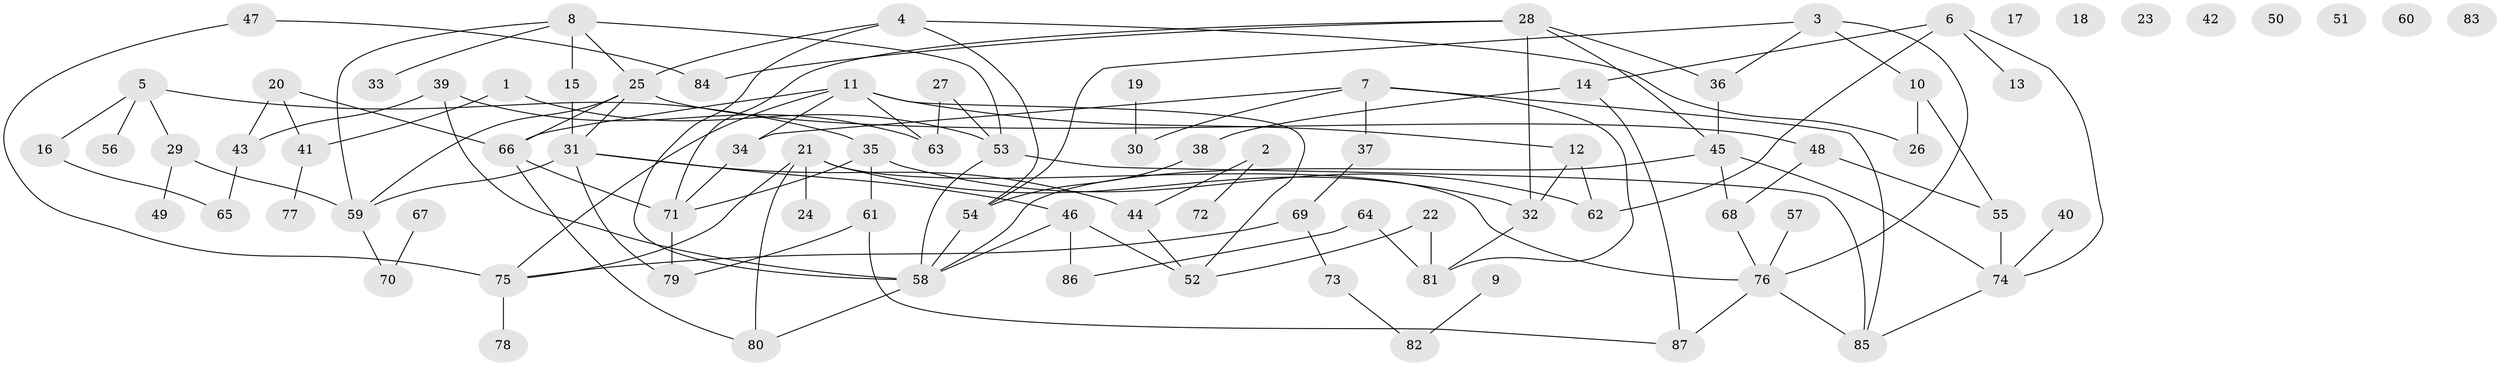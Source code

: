 // coarse degree distribution, {8: 0.034482758620689655, 1: 0.20689655172413793, 3: 0.2413793103448276, 5: 0.10344827586206896, 4: 0.13793103448275862, 2: 0.10344827586206896, 7: 0.06896551724137931, 9: 0.06896551724137931, 10: 0.034482758620689655}
// Generated by graph-tools (version 1.1) at 2025/35/03/04/25 23:35:57]
// undirected, 87 vertices, 121 edges
graph export_dot {
  node [color=gray90,style=filled];
  1;
  2;
  3;
  4;
  5;
  6;
  7;
  8;
  9;
  10;
  11;
  12;
  13;
  14;
  15;
  16;
  17;
  18;
  19;
  20;
  21;
  22;
  23;
  24;
  25;
  26;
  27;
  28;
  29;
  30;
  31;
  32;
  33;
  34;
  35;
  36;
  37;
  38;
  39;
  40;
  41;
  42;
  43;
  44;
  45;
  46;
  47;
  48;
  49;
  50;
  51;
  52;
  53;
  54;
  55;
  56;
  57;
  58;
  59;
  60;
  61;
  62;
  63;
  64;
  65;
  66;
  67;
  68;
  69;
  70;
  71;
  72;
  73;
  74;
  75;
  76;
  77;
  78;
  79;
  80;
  81;
  82;
  83;
  84;
  85;
  86;
  87;
  1 -- 41;
  1 -- 53;
  2 -- 44;
  2 -- 72;
  3 -- 10;
  3 -- 36;
  3 -- 54;
  3 -- 76;
  4 -- 25;
  4 -- 26;
  4 -- 54;
  4 -- 58;
  5 -- 16;
  5 -- 29;
  5 -- 35;
  5 -- 56;
  6 -- 13;
  6 -- 14;
  6 -- 62;
  6 -- 74;
  7 -- 30;
  7 -- 34;
  7 -- 37;
  7 -- 81;
  7 -- 85;
  8 -- 15;
  8 -- 25;
  8 -- 33;
  8 -- 53;
  8 -- 59;
  9 -- 82;
  10 -- 26;
  10 -- 55;
  11 -- 12;
  11 -- 34;
  11 -- 52;
  11 -- 63;
  11 -- 66;
  11 -- 75;
  12 -- 32;
  12 -- 62;
  14 -- 38;
  14 -- 87;
  15 -- 31;
  16 -- 65;
  19 -- 30;
  20 -- 41;
  20 -- 43;
  20 -- 66;
  21 -- 24;
  21 -- 32;
  21 -- 75;
  21 -- 76;
  21 -- 80;
  22 -- 52;
  22 -- 81;
  25 -- 31;
  25 -- 48;
  25 -- 59;
  25 -- 66;
  27 -- 53;
  27 -- 63;
  28 -- 32;
  28 -- 36;
  28 -- 45;
  28 -- 71;
  28 -- 84;
  29 -- 49;
  29 -- 59;
  31 -- 44;
  31 -- 46;
  31 -- 59;
  31 -- 79;
  32 -- 81;
  34 -- 71;
  35 -- 61;
  35 -- 62;
  35 -- 71;
  36 -- 45;
  37 -- 69;
  38 -- 54;
  39 -- 43;
  39 -- 58;
  39 -- 63;
  40 -- 74;
  41 -- 77;
  43 -- 65;
  44 -- 52;
  45 -- 58;
  45 -- 68;
  45 -- 74;
  46 -- 52;
  46 -- 58;
  46 -- 86;
  47 -- 75;
  47 -- 84;
  48 -- 55;
  48 -- 68;
  53 -- 58;
  53 -- 85;
  54 -- 58;
  55 -- 74;
  57 -- 76;
  58 -- 80;
  59 -- 70;
  61 -- 79;
  61 -- 87;
  64 -- 81;
  64 -- 86;
  66 -- 71;
  66 -- 80;
  67 -- 70;
  68 -- 76;
  69 -- 73;
  69 -- 75;
  71 -- 79;
  73 -- 82;
  74 -- 85;
  75 -- 78;
  76 -- 85;
  76 -- 87;
}
